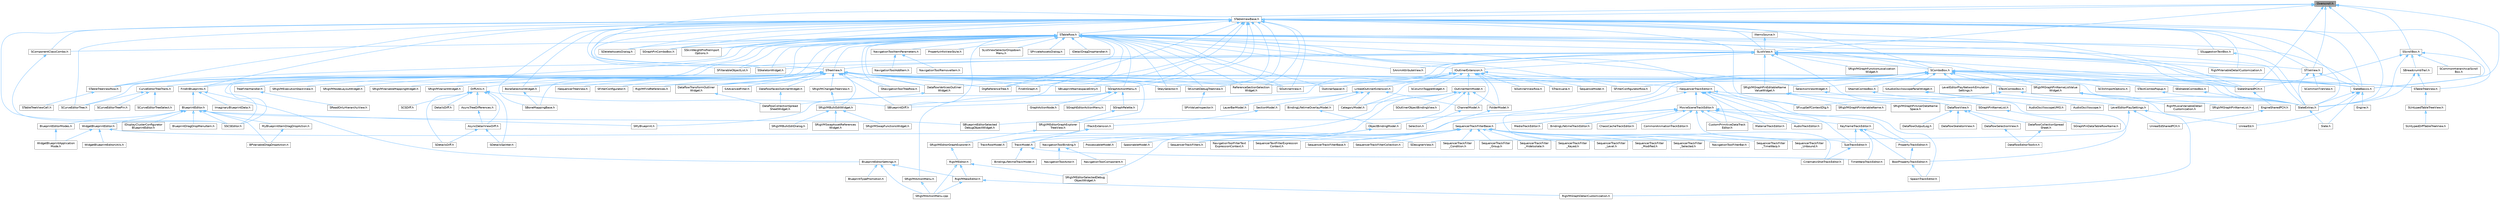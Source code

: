 digraph "Overscroll.h"
{
 // INTERACTIVE_SVG=YES
 // LATEX_PDF_SIZE
  bgcolor="transparent";
  edge [fontname=Helvetica,fontsize=10,labelfontname=Helvetica,labelfontsize=10];
  node [fontname=Helvetica,fontsize=10,shape=box,height=0.2,width=0.4];
  Node1 [id="Node000001",label="Overscroll.h",height=0.2,width=0.4,color="gray40", fillcolor="grey60", style="filled", fontcolor="black",tooltip=" "];
  Node1 -> Node2 [id="edge1_Node000001_Node000002",dir="back",color="steelblue1",style="solid",tooltip=" "];
  Node2 [id="Node000002",label="SListView.h",height=0.2,width=0.4,color="grey40", fillcolor="white", style="filled",URL="$db/db5/SListView_8h.html",tooltip=" "];
  Node2 -> Node3 [id="edge2_Node000002_Node000003",dir="back",color="steelblue1",style="solid",tooltip=" "];
  Node3 [id="Node000003",label="DataflowView.h",height=0.2,width=0.4,color="grey40", fillcolor="white", style="filled",URL="$d4/d2e/DataflowView_8h.html",tooltip=" "];
  Node3 -> Node4 [id="edge3_Node000003_Node000004",dir="back",color="steelblue1",style="solid",tooltip=" "];
  Node4 [id="Node000004",label="DataflowCollectionSpread\lSheet.h",height=0.2,width=0.4,color="grey40", fillcolor="white", style="filled",URL="$da/da7/DataflowCollectionSpreadSheet_8h.html",tooltip=" "];
  Node4 -> Node5 [id="edge4_Node000004_Node000005",dir="back",color="steelblue1",style="solid",tooltip=" "];
  Node5 [id="Node000005",label="DataflowEditorToolkit.h",height=0.2,width=0.4,color="grey40", fillcolor="white", style="filled",URL="$d8/d80/DataflowEditorToolkit_8h.html",tooltip=" "];
  Node3 -> Node6 [id="edge5_Node000003_Node000006",dir="back",color="steelblue1",style="solid",tooltip=" "];
  Node6 [id="Node000006",label="DataflowOutputLog.h",height=0.2,width=0.4,color="grey40", fillcolor="white", style="filled",URL="$df/d1e/DataflowOutputLog_8h.html",tooltip=" "];
  Node3 -> Node7 [id="edge6_Node000003_Node000007",dir="back",color="steelblue1",style="solid",tooltip=" "];
  Node7 [id="Node000007",label="DataflowSelectionView.h",height=0.2,width=0.4,color="grey40", fillcolor="white", style="filled",URL="$d6/d34/DataflowSelectionView_8h.html",tooltip=" "];
  Node7 -> Node5 [id="edge7_Node000007_Node000005",dir="back",color="steelblue1",style="solid",tooltip=" "];
  Node3 -> Node8 [id="edge8_Node000003_Node000008",dir="back",color="steelblue1",style="solid",tooltip=" "];
  Node8 [id="Node000008",label="DataflowSkeletonView.h",height=0.2,width=0.4,color="grey40", fillcolor="white", style="filled",URL="$d7/df7/DataflowSkeletonView_8h.html",tooltip=" "];
  Node2 -> Node9 [id="edge9_Node000002_Node000009",dir="back",color="steelblue1",style="solid",tooltip=" "];
  Node9 [id="Node000009",label="IOutlinerExtension.h",height=0.2,width=0.4,color="grey40", fillcolor="white", style="filled",URL="$db/d1a/IOutlinerExtension_8h.html",tooltip=" "];
  Node9 -> Node10 [id="edge10_Node000009_Node000010",dir="back",color="steelblue1",style="solid",tooltip=" "];
  Node10 [id="Node000010",label="CategoryModel.h",height=0.2,width=0.4,color="grey40", fillcolor="white", style="filled",URL="$db/dfe/CategoryModel_8h.html",tooltip=" "];
  Node9 -> Node11 [id="edge11_Node000009_Node000011",dir="back",color="steelblue1",style="solid",tooltip=" "];
  Node11 [id="Node000011",label="ChannelModel.h",height=0.2,width=0.4,color="grey40", fillcolor="white", style="filled",URL="$de/d30/ChannelModel_8h.html",tooltip=" "];
  Node11 -> Node12 [id="edge12_Node000011_Node000012",dir="back",color="steelblue1",style="solid",tooltip=" "];
  Node12 [id="Node000012",label="Selection.h",height=0.2,width=0.4,color="grey40", fillcolor="white", style="filled",URL="$dd/dc2/Editor_2Sequencer_2Public_2MVVM_2Selection_2Selection_8h.html",tooltip=" "];
  Node9 -> Node13 [id="edge13_Node000009_Node000013",dir="back",color="steelblue1",style="solid",tooltip=" "];
  Node13 [id="Node000013",label="FolderModel.h",height=0.2,width=0.4,color="grey40", fillcolor="white", style="filled",URL="$d4/d1d/FolderModel_8h.html",tooltip=" "];
  Node13 -> Node14 [id="edge14_Node000013_Node000014",dir="back",color="steelblue1",style="solid",tooltip=" "];
  Node14 [id="Node000014",label="SequencerTrackFilters.h",height=0.2,width=0.4,color="grey40", fillcolor="white", style="filled",URL="$df/d72/SequencerTrackFilters_8h.html",tooltip=" "];
  Node9 -> Node15 [id="edge15_Node000009_Node000015",dir="back",color="steelblue1",style="solid",tooltip=" "];
  Node15 [id="Node000015",label="ISequencerTrackEditor.h",height=0.2,width=0.4,color="grey40", fillcolor="white", style="filled",URL="$df/dca/ISequencerTrackEditor_8h.html",tooltip=" "];
  Node15 -> Node16 [id="edge16_Node000015_Node000016",dir="back",color="steelblue1",style="solid",tooltip=" "];
  Node16 [id="Node000016",label="AudioTrackEditor.h",height=0.2,width=0.4,color="grey40", fillcolor="white", style="filled",URL="$dd/d96/AudioTrackEditor_8h.html",tooltip=" "];
  Node15 -> Node17 [id="edge17_Node000015_Node000017",dir="back",color="steelblue1",style="solid",tooltip=" "];
  Node17 [id="Node000017",label="BoolPropertyTrackEditor.h",height=0.2,width=0.4,color="grey40", fillcolor="white", style="filled",URL="$db/d07/BoolPropertyTrackEditor_8h.html",tooltip=" "];
  Node17 -> Node18 [id="edge18_Node000017_Node000018",dir="back",color="steelblue1",style="solid",tooltip=" "];
  Node18 [id="Node000018",label="SpawnTrackEditor.h",height=0.2,width=0.4,color="grey40", fillcolor="white", style="filled",URL="$d5/dac/SpawnTrackEditor_8h.html",tooltip=" "];
  Node15 -> Node19 [id="edge19_Node000015_Node000019",dir="back",color="steelblue1",style="solid",tooltip=" "];
  Node19 [id="Node000019",label="CinematicShotTrackEditor.h",height=0.2,width=0.4,color="grey40", fillcolor="white", style="filled",URL="$d3/d0c/CinematicShotTrackEditor_8h.html",tooltip=" "];
  Node15 -> Node20 [id="edge20_Node000015_Node000020",dir="back",color="steelblue1",style="solid",tooltip=" "];
  Node20 [id="Node000020",label="CustomPrimitiveDataTrack\lEditor.h",height=0.2,width=0.4,color="grey40", fillcolor="white", style="filled",URL="$dc/d8f/CustomPrimitiveDataTrackEditor_8h.html",tooltip=" "];
  Node15 -> Node21 [id="edge21_Node000015_Node000021",dir="back",color="steelblue1",style="solid",tooltip=" "];
  Node21 [id="Node000021",label="MaterialTrackEditor.h",height=0.2,width=0.4,color="grey40", fillcolor="white", style="filled",URL="$d1/d9f/MaterialTrackEditor_8h.html",tooltip=" "];
  Node15 -> Node22 [id="edge22_Node000015_Node000022",dir="back",color="steelblue1",style="solid",tooltip=" "];
  Node22 [id="Node000022",label="MovieSceneTrackEditor.h",height=0.2,width=0.4,color="grey40", fillcolor="white", style="filled",URL="$db/d6c/MovieSceneTrackEditor_8h.html",tooltip=" "];
  Node22 -> Node16 [id="edge23_Node000022_Node000016",dir="back",color="steelblue1",style="solid",tooltip=" "];
  Node22 -> Node23 [id="edge24_Node000022_Node000023",dir="back",color="steelblue1",style="solid",tooltip=" "];
  Node23 [id="Node000023",label="BindingLifetimeTrackEditor.h",height=0.2,width=0.4,color="grey40", fillcolor="white", style="filled",URL="$db/d3c/BindingLifetimeTrackEditor_8h.html",tooltip=" "];
  Node22 -> Node24 [id="edge25_Node000022_Node000024",dir="back",color="steelblue1",style="solid",tooltip=" "];
  Node24 [id="Node000024",label="ChaosCacheTrackEditor.h",height=0.2,width=0.4,color="grey40", fillcolor="white", style="filled",URL="$db/d36/ChaosCacheTrackEditor_8h.html",tooltip=" "];
  Node22 -> Node25 [id="edge26_Node000022_Node000025",dir="back",color="steelblue1",style="solid",tooltip=" "];
  Node25 [id="Node000025",label="CommonAnimationTrackEditor.h",height=0.2,width=0.4,color="grey40", fillcolor="white", style="filled",URL="$d9/d6e/CommonAnimationTrackEditor_8h.html",tooltip=" "];
  Node22 -> Node20 [id="edge27_Node000022_Node000020",dir="back",color="steelblue1",style="solid",tooltip=" "];
  Node22 -> Node26 [id="edge28_Node000022_Node000026",dir="back",color="steelblue1",style="solid",tooltip=" "];
  Node26 [id="Node000026",label="KeyframeTrackEditor.h",height=0.2,width=0.4,color="grey40", fillcolor="white", style="filled",URL="$dd/d47/KeyframeTrackEditor_8h.html",tooltip=" "];
  Node26 -> Node17 [id="edge29_Node000026_Node000017",dir="back",color="steelblue1",style="solid",tooltip=" "];
  Node26 -> Node27 [id="edge30_Node000026_Node000027",dir="back",color="steelblue1",style="solid",tooltip=" "];
  Node27 [id="Node000027",label="PropertyTrackEditor.h",height=0.2,width=0.4,color="grey40", fillcolor="white", style="filled",URL="$da/d9a/PropertyTrackEditor_8h.html",tooltip=" "];
  Node27 -> Node17 [id="edge31_Node000027_Node000017",dir="back",color="steelblue1",style="solid",tooltip=" "];
  Node26 -> Node28 [id="edge32_Node000026_Node000028",dir="back",color="steelblue1",style="solid",tooltip=" "];
  Node28 [id="Node000028",label="SubTrackEditor.h",height=0.2,width=0.4,color="grey40", fillcolor="white", style="filled",URL="$d8/d5b/SubTrackEditor_8h.html",tooltip=" "];
  Node28 -> Node19 [id="edge33_Node000028_Node000019",dir="back",color="steelblue1",style="solid",tooltip=" "];
  Node26 -> Node29 [id="edge34_Node000026_Node000029",dir="back",color="steelblue1",style="solid",tooltip=" "];
  Node29 [id="Node000029",label="TimeWarpTrackEditor.h",height=0.2,width=0.4,color="grey40", fillcolor="white", style="filled",URL="$dc/d2e/TimeWarpTrackEditor_8h.html",tooltip=" "];
  Node22 -> Node21 [id="edge35_Node000022_Node000021",dir="back",color="steelblue1",style="solid",tooltip=" "];
  Node22 -> Node30 [id="edge36_Node000022_Node000030",dir="back",color="steelblue1",style="solid",tooltip=" "];
  Node30 [id="Node000030",label="MediaTrackEditor.h",height=0.2,width=0.4,color="grey40", fillcolor="white", style="filled",URL="$d0/d41/MediaTrackEditor_8h.html",tooltip=" "];
  Node22 -> Node27 [id="edge37_Node000022_Node000027",dir="back",color="steelblue1",style="solid",tooltip=" "];
  Node22 -> Node31 [id="edge38_Node000022_Node000031",dir="back",color="steelblue1",style="solid",tooltip=" "];
  Node31 [id="Node000031",label="SequencerTrackFilterBase.h",height=0.2,width=0.4,color="grey40", fillcolor="white", style="filled",URL="$d8/def/Filters_2SequencerTrackFilterBase_8h.html",tooltip=" "];
  Node31 -> Node32 [id="edge39_Node000031_Node000032",dir="back",color="steelblue1",style="solid",tooltip=" "];
  Node32 [id="Node000032",label="NavigationToolFilterBar.h",height=0.2,width=0.4,color="grey40", fillcolor="white", style="filled",URL="$df/d14/NavigationToolFilterBar_8h.html",tooltip=" "];
  Node31 -> Node33 [id="edge40_Node000031_Node000033",dir="back",color="steelblue1",style="solid",tooltip=" "];
  Node33 [id="Node000033",label="NavigationToolFilterText\lExpressionContext.h",height=0.2,width=0.4,color="grey40", fillcolor="white", style="filled",URL="$d8/dd2/NavigationToolFilterTextExpressionContext_8h.html",tooltip=" "];
  Node31 -> Node34 [id="edge41_Node000031_Node000034",dir="back",color="steelblue1",style="solid",tooltip=" "];
  Node34 [id="Node000034",label="SequencerTextFilterExpression\lContext.h",height=0.2,width=0.4,color="grey40", fillcolor="white", style="filled",URL="$d0/d9f/SequencerTextFilterExpressionContext_8h.html",tooltip=" "];
  Node31 -> Node35 [id="edge42_Node000031_Node000035",dir="back",color="steelblue1",style="solid",tooltip=" "];
  Node35 [id="Node000035",label="SequencerTrackFilterBase.h",height=0.2,width=0.4,color="grey40", fillcolor="white", style="filled",URL="$d8/d4d/SequencerTrackFilterBase_8h.html",tooltip=" "];
  Node31 -> Node36 [id="edge43_Node000031_Node000036",dir="back",color="steelblue1",style="solid",tooltip=" "];
  Node36 [id="Node000036",label="SequencerTrackFilterCollection.h",height=0.2,width=0.4,color="grey40", fillcolor="white", style="filled",URL="$d8/de2/SequencerTrackFilterCollection_8h.html",tooltip=" "];
  Node31 -> Node37 [id="edge44_Node000031_Node000037",dir="back",color="steelblue1",style="solid",tooltip=" "];
  Node37 [id="Node000037",label="SequencerTrackFilter\l_Condition.h",height=0.2,width=0.4,color="grey40", fillcolor="white", style="filled",URL="$df/d17/SequencerTrackFilter__Condition_8h.html",tooltip=" "];
  Node31 -> Node38 [id="edge45_Node000031_Node000038",dir="back",color="steelblue1",style="solid",tooltip=" "];
  Node38 [id="Node000038",label="SequencerTrackFilter\l_Group.h",height=0.2,width=0.4,color="grey40", fillcolor="white", style="filled",URL="$da/dea/SequencerTrackFilter__Group_8h.html",tooltip=" "];
  Node31 -> Node39 [id="edge46_Node000031_Node000039",dir="back",color="steelblue1",style="solid",tooltip=" "];
  Node39 [id="Node000039",label="SequencerTrackFilter\l_HideIsolate.h",height=0.2,width=0.4,color="grey40", fillcolor="white", style="filled",URL="$d3/d55/SequencerTrackFilter__HideIsolate_8h.html",tooltip=" "];
  Node31 -> Node40 [id="edge47_Node000031_Node000040",dir="back",color="steelblue1",style="solid",tooltip=" "];
  Node40 [id="Node000040",label="SequencerTrackFilter\l_Keyed.h",height=0.2,width=0.4,color="grey40", fillcolor="white", style="filled",URL="$d4/d2d/SequencerTrackFilter__Keyed_8h.html",tooltip=" "];
  Node31 -> Node41 [id="edge48_Node000031_Node000041",dir="back",color="steelblue1",style="solid",tooltip=" "];
  Node41 [id="Node000041",label="SequencerTrackFilter\l_Level.h",height=0.2,width=0.4,color="grey40", fillcolor="white", style="filled",URL="$d2/d6c/SequencerTrackFilter__Level_8h.html",tooltip=" "];
  Node31 -> Node42 [id="edge49_Node000031_Node000042",dir="back",color="steelblue1",style="solid",tooltip=" "];
  Node42 [id="Node000042",label="SequencerTrackFilter\l_Modified.h",height=0.2,width=0.4,color="grey40", fillcolor="white", style="filled",URL="$d0/dd9/SequencerTrackFilter__Modified_8h.html",tooltip=" "];
  Node31 -> Node43 [id="edge50_Node000031_Node000043",dir="back",color="steelblue1",style="solid",tooltip=" "];
  Node43 [id="Node000043",label="SequencerTrackFilter\l_Selected.h",height=0.2,width=0.4,color="grey40", fillcolor="white", style="filled",URL="$dc/d54/SequencerTrackFilter__Selected_8h.html",tooltip=" "];
  Node31 -> Node44 [id="edge51_Node000031_Node000044",dir="back",color="steelblue1",style="solid",tooltip=" "];
  Node44 [id="Node000044",label="SequencerTrackFilter\l_TimeWarp.h",height=0.2,width=0.4,color="grey40", fillcolor="white", style="filled",URL="$d6/dd0/SequencerTrackFilter__TimeWarp_8h.html",tooltip=" "];
  Node31 -> Node45 [id="edge52_Node000031_Node000045",dir="back",color="steelblue1",style="solid",tooltip=" "];
  Node45 [id="Node000045",label="SequencerTrackFilter\l_Unbound.h",height=0.2,width=0.4,color="grey40", fillcolor="white", style="filled",URL="$d0/dd1/SequencerTrackFilter__Unbound_8h.html",tooltip=" "];
  Node31 -> Node14 [id="edge53_Node000031_Node000014",dir="back",color="steelblue1",style="solid",tooltip=" "];
  Node22 -> Node28 [id="edge54_Node000022_Node000028",dir="back",color="steelblue1",style="solid",tooltip=" "];
  Node15 -> Node18 [id="edge55_Node000015_Node000018",dir="back",color="steelblue1",style="solid",tooltip=" "];
  Node15 -> Node28 [id="edge56_Node000015_Node000028",dir="back",color="steelblue1",style="solid",tooltip=" "];
  Node9 -> Node46 [id="edge57_Node000009_Node000046",dir="back",color="steelblue1",style="solid",tooltip=" "];
  Node46 [id="Node000046",label="LinkedOutlinerExtension.h",height=0.2,width=0.4,color="grey40", fillcolor="white", style="filled",URL="$da/d0f/LinkedOutlinerExtension_8h.html",tooltip=" "];
  Node46 -> Node47 [id="edge58_Node000046_Node000047",dir="back",color="steelblue1",style="solid",tooltip=" "];
  Node47 [id="Node000047",label="BindingLifetimeOverlayModel.h",height=0.2,width=0.4,color="grey40", fillcolor="white", style="filled",URL="$d2/d69/BindingLifetimeOverlayModel_8h.html",tooltip=" "];
  Node47 -> Node48 [id="edge59_Node000047_Node000048",dir="back",color="steelblue1",style="solid",tooltip=" "];
  Node48 [id="Node000048",label="ObjectBindingModel.h",height=0.2,width=0.4,color="grey40", fillcolor="white", style="filled",URL="$de/dbc/ObjectBindingModel_8h.html",tooltip=" "];
  Node48 -> Node49 [id="edge60_Node000048_Node000049",dir="back",color="steelblue1",style="solid",tooltip=" "];
  Node49 [id="Node000049",label="NavigationToolBinding.h",height=0.2,width=0.4,color="grey40", fillcolor="white", style="filled",URL="$d0/db5/NavigationToolBinding_8h.html",tooltip=" "];
  Node49 -> Node50 [id="edge61_Node000049_Node000050",dir="back",color="steelblue1",style="solid",tooltip=" "];
  Node50 [id="Node000050",label="NavigationToolActor.h",height=0.2,width=0.4,color="grey40", fillcolor="white", style="filled",URL="$d6/da8/NavigationToolActor_8h.html",tooltip=" "];
  Node49 -> Node51 [id="edge62_Node000049_Node000051",dir="back",color="steelblue1",style="solid",tooltip=" "];
  Node51 [id="Node000051",label="NavigationToolComponent.h",height=0.2,width=0.4,color="grey40", fillcolor="white", style="filled",URL="$d7/dfc/NavigationToolComponent_8h.html",tooltip=" "];
  Node48 -> Node52 [id="edge63_Node000048_Node000052",dir="back",color="steelblue1",style="solid",tooltip=" "];
  Node52 [id="Node000052",label="PossessableModel.h",height=0.2,width=0.4,color="grey40", fillcolor="white", style="filled",URL="$d5/d01/PossessableModel_8h.html",tooltip=" "];
  Node48 -> Node53 [id="edge64_Node000048_Node000053",dir="back",color="steelblue1",style="solid",tooltip=" "];
  Node53 [id="Node000053",label="SpawnableModel.h",height=0.2,width=0.4,color="grey40", fillcolor="white", style="filled",URL="$d0/dd5/SpawnableModel_8h.html",tooltip=" "];
  Node46 -> Node10 [id="edge65_Node000046_Node000010",dir="back",color="steelblue1",style="solid",tooltip=" "];
  Node46 -> Node11 [id="edge66_Node000046_Node000011",dir="back",color="steelblue1",style="solid",tooltip=" "];
  Node46 -> Node54 [id="edge67_Node000046_Node000054",dir="back",color="steelblue1",style="solid",tooltip=" "];
  Node54 [id="Node000054",label="LayerBarModel.h",height=0.2,width=0.4,color="grey40", fillcolor="white", style="filled",URL="$dd/daa/LayerBarModel_8h.html",tooltip=" "];
  Node46 -> Node55 [id="edge68_Node000046_Node000055",dir="back",color="steelblue1",style="solid",tooltip=" "];
  Node55 [id="Node000055",label="SectionModel.h",height=0.2,width=0.4,color="grey40", fillcolor="white", style="filled",URL="$d7/d0c/SectionModel_8h.html",tooltip=" "];
  Node55 -> Node56 [id="edge69_Node000055_Node000056",dir="back",color="steelblue1",style="solid",tooltip=" "];
  Node56 [id="Node000056",label="ITrackExtension.h",height=0.2,width=0.4,color="grey40", fillcolor="white", style="filled",URL="$d4/d09/ITrackExtension_8h.html",tooltip=" "];
  Node56 -> Node57 [id="edge70_Node000056_Node000057",dir="back",color="steelblue1",style="solid",tooltip=" "];
  Node57 [id="Node000057",label="TrackModel.h",height=0.2,width=0.4,color="grey40", fillcolor="white", style="filled",URL="$db/d94/TrackModel_8h.html",tooltip=" "];
  Node57 -> Node58 [id="edge71_Node000057_Node000058",dir="back",color="steelblue1",style="solid",tooltip=" "];
  Node58 [id="Node000058",label="BindingLifetimeTrackModel.h",height=0.2,width=0.4,color="grey40", fillcolor="white", style="filled",URL="$d5/d30/BindingLifetimeTrackModel_8h.html",tooltip=" "];
  Node57 -> Node29 [id="edge72_Node000057_Node000029",dir="back",color="steelblue1",style="solid",tooltip=" "];
  Node56 -> Node59 [id="edge73_Node000056_Node000059",dir="back",color="steelblue1",style="solid",tooltip=" "];
  Node59 [id="Node000059",label="TrackRowModel.h",height=0.2,width=0.4,color="grey40", fillcolor="white", style="filled",URL="$d8/db5/TrackRowModel_8h.html",tooltip=" "];
  Node9 -> Node60 [id="edge74_Node000009_Node000060",dir="back",color="steelblue1",style="solid",tooltip=" "];
  Node60 [id="Node000060",label="OutlinerItemModel.h",height=0.2,width=0.4,color="grey40", fillcolor="white", style="filled",URL="$da/dbf/OutlinerItemModel_8h.html",tooltip=" "];
  Node60 -> Node10 [id="edge75_Node000060_Node000010",dir="back",color="steelblue1",style="solid",tooltip=" "];
  Node60 -> Node11 [id="edge76_Node000060_Node000011",dir="back",color="steelblue1",style="solid",tooltip=" "];
  Node60 -> Node13 [id="edge77_Node000060_Node000013",dir="back",color="steelblue1",style="solid",tooltip=" "];
  Node60 -> Node48 [id="edge78_Node000060_Node000048",dir="back",color="steelblue1",style="solid",tooltip=" "];
  Node60 -> Node61 [id="edge79_Node000060_Node000061",dir="back",color="steelblue1",style="solid",tooltip=" "];
  Node61 [id="Node000061",label="SOutlinerObjectBindingView.h",height=0.2,width=0.4,color="grey40", fillcolor="white", style="filled",URL="$d1/dfa/SOutlinerObjectBindingView_8h.html",tooltip=" "];
  Node60 -> Node57 [id="edge80_Node000060_Node000057",dir="back",color="steelblue1",style="solid",tooltip=" "];
  Node60 -> Node59 [id="edge81_Node000060_Node000059",dir="back",color="steelblue1",style="solid",tooltip=" "];
  Node9 -> Node62 [id="edge82_Node000009_Node000062",dir="back",color="steelblue1",style="solid",tooltip=" "];
  Node62 [id="Node000062",label="OutlinerSpacer.h",height=0.2,width=0.4,color="grey40", fillcolor="white", style="filled",URL="$dd/d3e/OutlinerSpacer_8h.html",tooltip=" "];
  Node9 -> Node63 [id="edge83_Node000009_Node000063",dir="back",color="steelblue1",style="solid",tooltip=" "];
  Node63 [id="Node000063",label="SColumnToggleWidget.h",height=0.2,width=0.4,color="grey40", fillcolor="white", style="filled",URL="$de/d8d/SColumnToggleWidget_8h.html",tooltip=" "];
  Node9 -> Node64 [id="edge84_Node000009_Node000064",dir="back",color="steelblue1",style="solid",tooltip=" "];
  Node64 [id="Node000064",label="SOutlinerView.h",height=0.2,width=0.4,color="grey40", fillcolor="white", style="filled",URL="$d5/de1/SOutlinerView_8h.html",tooltip=" "];
  Node9 -> Node65 [id="edge85_Node000009_Node000065",dir="back",color="steelblue1",style="solid",tooltip=" "];
  Node65 [id="Node000065",label="SOutlinerViewRow.h",height=0.2,width=0.4,color="grey40", fillcolor="white", style="filled",URL="$db/de3/SOutlinerViewRow_8h.html",tooltip=" "];
  Node9 -> Node66 [id="edge86_Node000009_Node000066",dir="back",color="steelblue1",style="solid",tooltip=" "];
  Node66 [id="Node000066",label="STrackLane.h",height=0.2,width=0.4,color="grey40", fillcolor="white", style="filled",URL="$d2/d8f/STrackLane_8h.html",tooltip=" "];
  Node9 -> Node67 [id="edge87_Node000009_Node000067",dir="back",color="steelblue1",style="solid",tooltip=" "];
  Node67 [id="Node000067",label="SequenceModel.h",height=0.2,width=0.4,color="grey40", fillcolor="white", style="filled",URL="$d4/d28/SequenceModel_8h.html",tooltip=" "];
  Node2 -> Node68 [id="edge88_Node000002_Node000068",dir="back",color="steelblue1",style="solid",tooltip=" "];
  Node68 [id="Node000068",label="ReferenceSectionSelection\lWidget.h",height=0.2,width=0.4,color="grey40", fillcolor="white", style="filled",URL="$db/d75/ReferenceSectionSelectionWidget_8h.html",tooltip=" "];
  Node2 -> Node69 [id="edge89_Node000002_Node000069",dir="back",color="steelblue1",style="solid",tooltip=" "];
  Node69 [id="Node000069",label="RigVMVariableDetailCustomization.h",height=0.2,width=0.4,color="grey40", fillcolor="white", style="filled",URL="$d3/d24/RigVMVariableDetailCustomization_8h.html",tooltip=" "];
  Node2 -> Node70 [id="edge90_Node000002_Node000070",dir="back",color="steelblue1",style="solid",tooltip=" "];
  Node70 [id="Node000070",label="SAnimAttributeView.h",height=0.2,width=0.4,color="grey40", fillcolor="white", style="filled",URL="$df/d42/SAnimAttributeView_8h.html",tooltip=" "];
  Node2 -> Node71 [id="edge91_Node000002_Node000071",dir="back",color="steelblue1",style="solid",tooltip=" "];
  Node71 [id="Node000071",label="SBlueprintDiff.h",height=0.2,width=0.4,color="grey40", fillcolor="white", style="filled",URL="$de/d6d/SBlueprintDiff_8h.html",tooltip=" "];
  Node2 -> Node72 [id="edge92_Node000002_Node000072",dir="back",color="steelblue1",style="solid",tooltip=" "];
  Node72 [id="Node000072",label="SComboBox.h",height=0.2,width=0.4,color="grey40", fillcolor="white", style="filled",URL="$d2/dd5/SComboBox_8h.html",tooltip=" "];
  Node72 -> Node73 [id="edge93_Node000072_Node000073",dir="back",color="steelblue1",style="solid",tooltip=" "];
  Node73 [id="Node000073",label="DataflowTransformOutliner\lWidget.h",height=0.2,width=0.4,color="grey40", fillcolor="white", style="filled",URL="$d8/df9/DataflowTransformOutlinerWidget_8h.html",tooltip=" "];
  Node73 -> Node74 [id="edge94_Node000073_Node000074",dir="back",color="steelblue1",style="solid",tooltip=" "];
  Node74 [id="Node000074",label="DataflowCollectionSpread\lSheetWidget.h",height=0.2,width=0.4,color="grey40", fillcolor="white", style="filled",URL="$da/da3/DataflowCollectionSpreadSheetWidget_8h.html",tooltip=" "];
  Node72 -> Node75 [id="edge95_Node000072_Node000075",dir="back",color="steelblue1",style="solid",tooltip=" "];
  Node75 [id="Node000075",label="DataflowVerticesOutliner\lWidget.h",height=0.2,width=0.4,color="grey40", fillcolor="white", style="filled",URL="$dd/deb/DataflowVerticesOutlinerWidget_8h.html",tooltip=" "];
  Node75 -> Node74 [id="edge96_Node000075_Node000074",dir="back",color="steelblue1",style="solid",tooltip=" "];
  Node72 -> Node76 [id="edge97_Node000072_Node000076",dir="back",color="steelblue1",style="solid",tooltip=" "];
  Node76 [id="Node000076",label="LevelEditorPlayNetworkEmulation\lSettings.h",height=0.2,width=0.4,color="grey40", fillcolor="white", style="filled",URL="$d4/d35/LevelEditorPlayNetworkEmulationSettings_8h.html",tooltip=" "];
  Node76 -> Node77 [id="edge98_Node000076_Node000077",dir="back",color="steelblue1",style="solid",tooltip=" "];
  Node77 [id="Node000077",label="LevelEditorPlaySettings.h",height=0.2,width=0.4,color="grey40", fillcolor="white", style="filled",URL="$d4/d3b/LevelEditorPlaySettings_8h.html",tooltip=" "];
  Node77 -> Node78 [id="edge99_Node000077_Node000078",dir="back",color="steelblue1",style="solid",tooltip=" "];
  Node78 [id="Node000078",label="SDesignerView.h",height=0.2,width=0.4,color="grey40", fillcolor="white", style="filled",URL="$d2/d14/SDesignerView_8h.html",tooltip=" "];
  Node77 -> Node79 [id="edge100_Node000077_Node000079",dir="back",color="steelblue1",style="solid",tooltip=" "];
  Node79 [id="Node000079",label="UnrealEd.h",height=0.2,width=0.4,color="grey40", fillcolor="white", style="filled",URL="$d2/d5f/UnrealEd_8h.html",tooltip=" "];
  Node77 -> Node80 [id="edge101_Node000077_Node000080",dir="back",color="steelblue1",style="solid",tooltip=" "];
  Node80 [id="Node000080",label="UnrealEdSharedPCH.h",height=0.2,width=0.4,color="grey40", fillcolor="white", style="filled",URL="$d1/de6/UnrealEdSharedPCH_8h.html",tooltip=" "];
  Node72 -> Node81 [id="edge102_Node000072_Node000081",dir="back",color="steelblue1",style="solid",tooltip=" "];
  Node81 [id="Node000081",label="SAudioOscilloscopePanelWidget.h",height=0.2,width=0.4,color="grey40", fillcolor="white", style="filled",URL="$db/d7e/SAudioOscilloscopePanelWidget_8h.html",tooltip=" "];
  Node81 -> Node82 [id="edge103_Node000081_Node000082",dir="back",color="steelblue1",style="solid",tooltip=" "];
  Node82 [id="Node000082",label="AudioOscilloscope.h",height=0.2,width=0.4,color="grey40", fillcolor="white", style="filled",URL="$d5/d81/AudioOscilloscope_8h.html",tooltip=" "];
  Node81 -> Node83 [id="edge104_Node000081_Node000083",dir="back",color="steelblue1",style="solid",tooltip=" "];
  Node83 [id="Node000083",label="AudioOscilloscopeUMG.h",height=0.2,width=0.4,color="grey40", fillcolor="white", style="filled",URL="$df/de7/AudioOscilloscopeUMG_8h.html",tooltip=" "];
  Node72 -> Node84 [id="edge105_Node000072_Node000084",dir="back",color="steelblue1",style="solid",tooltip=" "];
  Node84 [id="Node000084",label="SBlueprintEditorSelected\lDebugObjectWidget.h",height=0.2,width=0.4,color="grey40", fillcolor="white", style="filled",URL="$de/d6c/SBlueprintEditorSelectedDebugObjectWidget_8h.html",tooltip=" "];
  Node72 -> Node85 [id="edge106_Node000072_Node000085",dir="back",color="steelblue1",style="solid",tooltip=" "];
  Node85 [id="Node000085",label="SCSVImportOptions.h",height=0.2,width=0.4,color="grey40", fillcolor="white", style="filled",URL="$d7/dfe/SCSVImportOptions_8h.html",tooltip=" "];
  Node72 -> Node86 [id="edge107_Node000072_Node000086",dir="back",color="steelblue1",style="solid",tooltip=" "];
  Node86 [id="Node000086",label="SEditableComboBox.h",height=0.2,width=0.4,color="grey40", fillcolor="white", style="filled",URL="$d0/d8c/SEditableComboBox_8h.html",tooltip=" "];
  Node86 -> Node87 [id="edge108_Node000086_Node000087",dir="back",color="steelblue1",style="solid",tooltip=" "];
  Node87 [id="Node000087",label="SlateExtras.h",height=0.2,width=0.4,color="grey40", fillcolor="white", style="filled",URL="$d8/dec/SlateExtras_8h.html",tooltip=" "];
  Node87 -> Node88 [id="edge109_Node000087_Node000088",dir="back",color="steelblue1",style="solid",tooltip=" "];
  Node88 [id="Node000088",label="Slate.h",height=0.2,width=0.4,color="grey40", fillcolor="white", style="filled",URL="$d2/dc0/Slate_8h.html",tooltip=" "];
  Node72 -> Node89 [id="edge110_Node000072_Node000089",dir="back",color="steelblue1",style="solid",tooltip=" "];
  Node89 [id="Node000089",label="SFilterConfiguratorRow.h",height=0.2,width=0.4,color="grey40", fillcolor="white", style="filled",URL="$d2/d18/SFilterConfiguratorRow_8h.html",tooltip=" "];
  Node72 -> Node90 [id="edge111_Node000072_Node000090",dir="back",color="steelblue1",style="solid",tooltip=" "];
  Node90 [id="Node000090",label="SNameComboBox.h",height=0.2,width=0.4,color="grey40", fillcolor="white", style="filled",URL="$d8/d4b/SNameComboBox_8h.html",tooltip=" "];
  Node90 -> Node91 [id="edge112_Node000090_Node000091",dir="back",color="steelblue1",style="solid",tooltip=" "];
  Node91 [id="Node000091",label="SGraphPinNameList.h",height=0.2,width=0.4,color="grey40", fillcolor="white", style="filled",URL="$d4/d09/SGraphPinNameList_8h.html",tooltip=" "];
  Node91 -> Node92 [id="edge113_Node000091_Node000092",dir="back",color="steelblue1",style="solid",tooltip=" "];
  Node92 [id="Node000092",label="SGraphPinDataTableRowName.h",height=0.2,width=0.4,color="grey40", fillcolor="white", style="filled",URL="$d3/d40/SGraphPinDataTableRowName_8h.html",tooltip=" "];
  Node72 -> Node93 [id="edge114_Node000072_Node000093",dir="back",color="steelblue1",style="solid",tooltip=" "];
  Node93 [id="Node000093",label="SRigVMEditorSelectedDebug\lObjectWidget.h",height=0.2,width=0.4,color="grey40", fillcolor="white", style="filled",URL="$d9/dcd/SRigVMEditorSelectedDebugObjectWidget_8h.html",tooltip=" "];
  Node72 -> Node94 [id="edge115_Node000072_Node000094",dir="back",color="steelblue1",style="solid",tooltip=" "];
  Node94 [id="Node000094",label="SRigVMGraphPinEditableName\lValueWidget.h",height=0.2,width=0.4,color="grey40", fillcolor="white", style="filled",URL="$da/d0c/SRigVMGraphPinEditableNameValueWidget_8h.html",tooltip=" "];
  Node94 -> Node95 [id="edge116_Node000094_Node000095",dir="back",color="steelblue1",style="solid",tooltip=" "];
  Node95 [id="Node000095",label="SRigVMGraphPinUserDataName\lSpace.h",height=0.2,width=0.4,color="grey40", fillcolor="white", style="filled",URL="$d7/dfd/SRigVMGraphPinUserDataNameSpace_8h.html",tooltip=" "];
  Node94 -> Node96 [id="edge117_Node000094_Node000096",dir="back",color="steelblue1",style="solid",tooltip=" "];
  Node96 [id="Node000096",label="SRigVMGraphPinVariableName.h",height=0.2,width=0.4,color="grey40", fillcolor="white", style="filled",URL="$d0/da1/SRigVMGraphPinVariableName_8h.html",tooltip=" "];
  Node72 -> Node97 [id="edge118_Node000072_Node000097",dir="back",color="steelblue1",style="solid",tooltip=" "];
  Node97 [id="Node000097",label="SRigVMGraphPinNameListValue\lWidget.h",height=0.2,width=0.4,color="grey40", fillcolor="white", style="filled",URL="$dc/dac/SRigVMGraphPinNameListValueWidget_8h.html",tooltip=" "];
  Node97 -> Node98 [id="edge119_Node000097_Node000098",dir="back",color="steelblue1",style="solid",tooltip=" "];
  Node98 [id="Node000098",label="RigVMGraphDetailCustomization.h",height=0.2,width=0.4,color="grey40", fillcolor="white", style="filled",URL="$da/d8c/RigVMGraphDetailCustomization_8h.html",tooltip=" "];
  Node97 -> Node99 [id="edge120_Node000097_Node000099",dir="back",color="steelblue1",style="solid",tooltip=" "];
  Node99 [id="Node000099",label="RigVMLocalVariableDetail\lCustomization.h",height=0.2,width=0.4,color="grey40", fillcolor="white", style="filled",URL="$de/de8/RigVMLocalVariableDetailCustomization_8h.html",tooltip=" "];
  Node97 -> Node100 [id="edge121_Node000097_Node000100",dir="back",color="steelblue1",style="solid",tooltip=" "];
  Node100 [id="Node000100",label="SRigVMGraphPinNameList.h",height=0.2,width=0.4,color="grey40", fillcolor="white", style="filled",URL="$d7/dfc/SRigVMGraphPinNameList_8h.html",tooltip=" "];
  Node72 -> Node101 [id="edge122_Node000072_Node000101",dir="back",color="steelblue1",style="solid",tooltip=" "];
  Node101 [id="Node000101",label="STableTreeView.h",height=0.2,width=0.4,color="grey40", fillcolor="white", style="filled",URL="$dd/d46/STableTreeView_8h.html",tooltip=" "];
  Node101 -> Node102 [id="edge123_Node000101_Node000102",dir="back",color="steelblue1",style="solid",tooltip=" "];
  Node102 [id="Node000102",label="SUntypedTableTreeView.h",height=0.2,width=0.4,color="grey40", fillcolor="white", style="filled",URL="$da/dc1/SUntypedTableTreeView_8h.html",tooltip=" "];
  Node102 -> Node103 [id="edge124_Node000102_Node000103",dir="back",color="steelblue1",style="solid",tooltip=" "];
  Node103 [id="Node000103",label="SUntypedDiffTableTreeView.h",height=0.2,width=0.4,color="grey40", fillcolor="white", style="filled",URL="$d2/dd2/SUntypedDiffTableTreeView_8h.html",tooltip=" "];
  Node72 -> Node104 [id="edge125_Node000072_Node000104",dir="back",color="steelblue1",style="solid",tooltip=" "];
  Node104 [id="Node000104",label="STextComboBox.h",height=0.2,width=0.4,color="grey40", fillcolor="white", style="filled",URL="$d6/d14/STextComboBox_8h.html",tooltip=" "];
  Node104 -> Node105 [id="edge126_Node000104_Node000105",dir="back",color="steelblue1",style="solid",tooltip=" "];
  Node105 [id="Node000105",label="SFixupSelfContextDlg.h",height=0.2,width=0.4,color="grey40", fillcolor="white", style="filled",URL="$d5/da4/SFixupSelfContextDlg_8h.html",tooltip=" "];
  Node104 -> Node87 [id="edge127_Node000104_Node000087",dir="back",color="steelblue1",style="solid",tooltip=" "];
  Node72 -> Node106 [id="edge128_Node000072_Node000106",dir="back",color="steelblue1",style="solid",tooltip=" "];
  Node106 [id="Node000106",label="STextComboPopup.h",height=0.2,width=0.4,color="grey40", fillcolor="white", style="filled",URL="$d1/d76/STextComboPopup_8h.html",tooltip=" "];
  Node106 -> Node87 [id="edge129_Node000106_Node000087",dir="back",color="steelblue1",style="solid",tooltip=" "];
  Node72 -> Node107 [id="edge130_Node000072_Node000107",dir="back",color="steelblue1",style="solid",tooltip=" "];
  Node107 [id="Node000107",label="SelectionViewWidget.h",height=0.2,width=0.4,color="grey40", fillcolor="white", style="filled",URL="$dc/db5/SelectionViewWidget_8h.html",tooltip=" "];
  Node107 -> Node3 [id="edge131_Node000107_Node000003",dir="back",color="steelblue1",style="solid",tooltip=" "];
  Node72 -> Node108 [id="edge132_Node000072_Node000108",dir="back",color="steelblue1",style="solid",tooltip=" "];
  Node108 [id="Node000108",label="SlateBasics.h",height=0.2,width=0.4,color="grey40", fillcolor="white", style="filled",URL="$da/d2f/SlateBasics_8h.html",tooltip=" "];
  Node108 -> Node109 [id="edge133_Node000108_Node000109",dir="back",color="steelblue1",style="solid",tooltip=" "];
  Node109 [id="Node000109",label="Engine.h",height=0.2,width=0.4,color="grey40", fillcolor="white", style="filled",URL="$d1/d34/Public_2Engine_8h.html",tooltip=" "];
  Node108 -> Node88 [id="edge134_Node000108_Node000088",dir="back",color="steelblue1",style="solid",tooltip=" "];
  Node108 -> Node87 [id="edge135_Node000108_Node000087",dir="back",color="steelblue1",style="solid",tooltip=" "];
  Node108 -> Node79 [id="edge136_Node000108_Node000079",dir="back",color="steelblue1",style="solid",tooltip=" "];
  Node72 -> Node87 [id="edge137_Node000072_Node000087",dir="back",color="steelblue1",style="solid",tooltip=" "];
  Node72 -> Node110 [id="edge138_Node000072_Node000110",dir="back",color="steelblue1",style="solid",tooltip=" "];
  Node110 [id="Node000110",label="SlateSharedPCH.h",height=0.2,width=0.4,color="grey40", fillcolor="white", style="filled",URL="$d1/dfc/SlateSharedPCH_8h.html",tooltip=" "];
  Node110 -> Node111 [id="edge139_Node000110_Node000111",dir="back",color="steelblue1",style="solid",tooltip=" "];
  Node111 [id="Node000111",label="EngineSharedPCH.h",height=0.2,width=0.4,color="grey40", fillcolor="white", style="filled",URL="$dc/dbb/EngineSharedPCH_8h.html",tooltip=" "];
  Node111 -> Node80 [id="edge140_Node000111_Node000080",dir="back",color="steelblue1",style="solid",tooltip=" "];
  Node2 -> Node112 [id="edge141_Node000002_Node000112",dir="back",color="steelblue1",style="solid",tooltip=" "];
  Node112 [id="Node000112",label="SFilterableObjectList.h",height=0.2,width=0.4,color="grey40", fillcolor="white", style="filled",URL="$dc/de4/SFilterableObjectList_8h.html",tooltip=" "];
  Node2 -> Node113 [id="edge142_Node000002_Node000113",dir="back",color="steelblue1",style="solid",tooltip=" "];
  Node113 [id="Node000113",label="SRigVMGraphFunctionLocalization\lWidget.h",height=0.2,width=0.4,color="grey40", fillcolor="white", style="filled",URL="$dd/d59/SRigVMGraphFunctionLocalizationWidget_8h.html",tooltip=" "];
  Node2 -> Node94 [id="edge143_Node000002_Node000094",dir="back",color="steelblue1",style="solid",tooltip=" "];
  Node2 -> Node97 [id="edge144_Node000002_Node000097",dir="back",color="steelblue1",style="solid",tooltip=" "];
  Node2 -> Node114 [id="edge145_Node000002_Node000114",dir="back",color="steelblue1",style="solid",tooltip=" "];
  Node114 [id="Node000114",label="SSkeletonWidget.h",height=0.2,width=0.4,color="grey40", fillcolor="white", style="filled",URL="$dd/da7/SSkeletonWidget_8h.html",tooltip=" "];
  Node2 -> Node115 [id="edge146_Node000002_Node000115",dir="back",color="steelblue1",style="solid",tooltip=" "];
  Node115 [id="Node000115",label="STileView.h",height=0.2,width=0.4,color="grey40", fillcolor="white", style="filled",URL="$da/dd5/STileView_8h.html",tooltip=" "];
  Node115 -> Node116 [id="edge147_Node000115_Node000116",dir="back",color="steelblue1",style="solid",tooltip=" "];
  Node116 [id="Node000116",label="SCommonTileView.h",height=0.2,width=0.4,color="grey40", fillcolor="white", style="filled",URL="$de/d0c/SCommonTileView_8h.html",tooltip=" "];
  Node115 -> Node108 [id="edge148_Node000115_Node000108",dir="back",color="steelblue1",style="solid",tooltip=" "];
  Node115 -> Node87 [id="edge149_Node000115_Node000087",dir="back",color="steelblue1",style="solid",tooltip=" "];
  Node2 -> Node117 [id="edge150_Node000002_Node000117",dir="back",color="steelblue1",style="solid",tooltip=" "];
  Node117 [id="Node000117",label="STreeView.h",height=0.2,width=0.4,color="grey40", fillcolor="white", style="filled",URL="$de/dea/STreeView_8h.html",tooltip=" "];
  Node117 -> Node118 [id="edge151_Node000117_Node000118",dir="back",color="steelblue1",style="solid",tooltip=" "];
  Node118 [id="Node000118",label="BoneSelectionWidget.h",height=0.2,width=0.4,color="grey40", fillcolor="white", style="filled",URL="$d4/dd3/BoneSelectionWidget_8h.html",tooltip=" "];
  Node118 -> Node119 [id="edge152_Node000118_Node000119",dir="back",color="steelblue1",style="solid",tooltip=" "];
  Node119 [id="Node000119",label="SBoneMappingBase.h",height=0.2,width=0.4,color="grey40", fillcolor="white", style="filled",URL="$d7/d49/SBoneMappingBase_8h.html",tooltip=" "];
  Node117 -> Node120 [id="edge153_Node000117_Node000120",dir="back",color="steelblue1",style="solid",tooltip=" "];
  Node120 [id="Node000120",label="CurveEditorTreeTraits.h",height=0.2,width=0.4,color="grey40", fillcolor="white", style="filled",URL="$d4/d4a/CurveEditorTreeTraits_8h.html",tooltip=" "];
  Node120 -> Node121 [id="edge154_Node000120_Node000121",dir="back",color="steelblue1",style="solid",tooltip=" "];
  Node121 [id="Node000121",label="SCurveEditorTree.h",height=0.2,width=0.4,color="grey40", fillcolor="white", style="filled",URL="$da/da4/SCurveEditorTree_8h.html",tooltip=" "];
  Node120 -> Node122 [id="edge155_Node000120_Node000122",dir="back",color="steelblue1",style="solid",tooltip=" "];
  Node122 [id="Node000122",label="SCurveEditorTreePin.h",height=0.2,width=0.4,color="grey40", fillcolor="white", style="filled",URL="$db/d44/SCurveEditorTreePin_8h.html",tooltip=" "];
  Node120 -> Node123 [id="edge156_Node000120_Node000123",dir="back",color="steelblue1",style="solid",tooltip=" "];
  Node123 [id="Node000123",label="SCurveEditorTreeSelect.h",height=0.2,width=0.4,color="grey40", fillcolor="white", style="filled",URL="$d9/d58/SCurveEditorTreeSelect_8h.html",tooltip=" "];
  Node117 -> Node124 [id="edge157_Node000117_Node000124",dir="back",color="steelblue1",style="solid",tooltip=" "];
  Node124 [id="Node000124",label="DataflowFacesOutlinerWidget.h",height=0.2,width=0.4,color="grey40", fillcolor="white", style="filled",URL="$d1/d1c/DataflowFacesOutlinerWidget_8h.html",tooltip=" "];
  Node124 -> Node74 [id="edge158_Node000124_Node000074",dir="back",color="steelblue1",style="solid",tooltip=" "];
  Node117 -> Node73 [id="edge159_Node000117_Node000073",dir="back",color="steelblue1",style="solid",tooltip=" "];
  Node117 -> Node75 [id="edge160_Node000117_Node000075",dir="back",color="steelblue1",style="solid",tooltip=" "];
  Node117 -> Node125 [id="edge161_Node000117_Node000125",dir="back",color="steelblue1",style="solid",tooltip=" "];
  Node125 [id="Node000125",label="DiffUtils.h",height=0.2,width=0.4,color="grey40", fillcolor="white", style="filled",URL="$d4/d91/DiffUtils_8h.html",tooltip=" "];
  Node125 -> Node126 [id="edge162_Node000125_Node000126",dir="back",color="steelblue1",style="solid",tooltip=" "];
  Node126 [id="Node000126",label="AsyncDetailViewDiff.h",height=0.2,width=0.4,color="grey40", fillcolor="white", style="filled",URL="$dc/d54/AsyncDetailViewDiff_8h.html",tooltip=" "];
  Node126 -> Node127 [id="edge163_Node000126_Node000127",dir="back",color="steelblue1",style="solid",tooltip=" "];
  Node127 [id="Node000127",label="SDetailsDiff.h",height=0.2,width=0.4,color="grey40", fillcolor="white", style="filled",URL="$da/d09/SDetailsDiff_8h.html",tooltip=" "];
  Node126 -> Node128 [id="edge164_Node000126_Node000128",dir="back",color="steelblue1",style="solid",tooltip=" "];
  Node128 [id="Node000128",label="SDetailsSplitter.h",height=0.2,width=0.4,color="grey40", fillcolor="white", style="filled",URL="$d5/de5/SDetailsSplitter_8h.html",tooltip=" "];
  Node125 -> Node129 [id="edge165_Node000125_Node000129",dir="back",color="steelblue1",style="solid",tooltip=" "];
  Node129 [id="Node000129",label="AsyncTreeDifferences.h",height=0.2,width=0.4,color="grey40", fillcolor="white", style="filled",URL="$dd/d63/AsyncTreeDifferences_8h.html",tooltip=" "];
  Node129 -> Node126 [id="edge166_Node000129_Node000126",dir="back",color="steelblue1",style="solid",tooltip=" "];
  Node125 -> Node130 [id="edge167_Node000125_Node000130",dir="back",color="steelblue1",style="solid",tooltip=" "];
  Node130 [id="Node000130",label="DetailsDiff.h",height=0.2,width=0.4,color="grey40", fillcolor="white", style="filled",URL="$de/dfc/DetailsDiff_8h.html",tooltip=" "];
  Node125 -> Node71 [id="edge168_Node000125_Node000071",dir="back",color="steelblue1",style="solid",tooltip=" "];
  Node125 -> Node131 [id="edge169_Node000125_Node000131",dir="back",color="steelblue1",style="solid",tooltip=" "];
  Node131 [id="Node000131",label="SCSDiff.h",height=0.2,width=0.4,color="grey40", fillcolor="white", style="filled",URL="$da/dc5/SCSDiff_8h.html",tooltip=" "];
  Node125 -> Node127 [id="edge170_Node000125_Node000127",dir="back",color="steelblue1",style="solid",tooltip=" "];
  Node125 -> Node128 [id="edge171_Node000125_Node000128",dir="back",color="steelblue1",style="solid",tooltip=" "];
  Node117 -> Node132 [id="edge172_Node000117_Node000132",dir="back",color="steelblue1",style="solid",tooltip=" "];
  Node132 [id="Node000132",label="DlgReferenceTree.h",height=0.2,width=0.4,color="grey40", fillcolor="white", style="filled",URL="$db/dd3/DlgReferenceTree_8h.html",tooltip=" "];
  Node117 -> Node133 [id="edge173_Node000117_Node000133",dir="back",color="steelblue1",style="solid",tooltip=" "];
  Node133 [id="Node000133",label="FindInBlueprints.h",height=0.2,width=0.4,color="grey40", fillcolor="white", style="filled",URL="$d0/d27/FindInBlueprints_8h.html",tooltip=" "];
  Node133 -> Node134 [id="edge174_Node000133_Node000134",dir="back",color="steelblue1",style="solid",tooltip=" "];
  Node134 [id="Node000134",label="BlueprintEditor.h",height=0.2,width=0.4,color="grey40", fillcolor="white", style="filled",URL="$df/d7d/BlueprintEditor_8h.html",tooltip=" "];
  Node134 -> Node135 [id="edge175_Node000134_Node000135",dir="back",color="steelblue1",style="solid",tooltip=" "];
  Node135 [id="Node000135",label="BPVariableDragDropAction.h",height=0.2,width=0.4,color="grey40", fillcolor="white", style="filled",URL="$dd/d23/BPVariableDragDropAction_8h.html",tooltip=" "];
  Node134 -> Node136 [id="edge176_Node000134_Node000136",dir="back",color="steelblue1",style="solid",tooltip=" "];
  Node136 [id="Node000136",label="BlueprintDragDropMenuItem.h",height=0.2,width=0.4,color="grey40", fillcolor="white", style="filled",URL="$dc/deb/BlueprintDragDropMenuItem_8h.html",tooltip=" "];
  Node134 -> Node137 [id="edge177_Node000134_Node000137",dir="back",color="steelblue1",style="solid",tooltip=" "];
  Node137 [id="Node000137",label="BlueprintEditorModes.h",height=0.2,width=0.4,color="grey40", fillcolor="white", style="filled",URL="$d9/d70/BlueprintEditorModes_8h.html",tooltip=" "];
  Node137 -> Node138 [id="edge178_Node000137_Node000138",dir="back",color="steelblue1",style="solid",tooltip=" "];
  Node138 [id="Node000138",label="WidgetBlueprintApplication\lMode.h",height=0.2,width=0.4,color="grey40", fillcolor="white", style="filled",URL="$d3/d40/WidgetBlueprintApplicationMode_8h.html",tooltip=" "];
  Node134 -> Node139 [id="edge179_Node000134_Node000139",dir="back",color="steelblue1",style="solid",tooltip=" "];
  Node139 [id="Node000139",label="IDisplayClusterConfigurator\lBlueprintEditor.h",height=0.2,width=0.4,color="grey40", fillcolor="white", style="filled",URL="$dd/d4b/IDisplayClusterConfiguratorBlueprintEditor_8h.html",tooltip=" "];
  Node134 -> Node140 [id="edge180_Node000134_Node000140",dir="back",color="steelblue1",style="solid",tooltip=" "];
  Node140 [id="Node000140",label="MyBlueprintItemDragDropAction.h",height=0.2,width=0.4,color="grey40", fillcolor="white", style="filled",URL="$da/d11/MyBlueprintItemDragDropAction_8h.html",tooltip=" "];
  Node140 -> Node135 [id="edge181_Node000140_Node000135",dir="back",color="steelblue1",style="solid",tooltip=" "];
  Node134 -> Node84 [id="edge182_Node000134_Node000084",dir="back",color="steelblue1",style="solid",tooltip=" "];
  Node134 -> Node141 [id="edge183_Node000134_Node000141",dir="back",color="steelblue1",style="solid",tooltip=" "];
  Node141 [id="Node000141",label="SMyBlueprint.h",height=0.2,width=0.4,color="grey40", fillcolor="white", style="filled",URL="$d3/d34/SMyBlueprint_8h.html",tooltip=" "];
  Node134 -> Node142 [id="edge184_Node000134_Node000142",dir="back",color="steelblue1",style="solid",tooltip=" "];
  Node142 [id="Node000142",label="SSCSEditor.h",height=0.2,width=0.4,color="grey40", fillcolor="white", style="filled",URL="$d0/d2e/SSCSEditor_8h.html",tooltip=" "];
  Node134 -> Node143 [id="edge185_Node000134_Node000143",dir="back",color="steelblue1",style="solid",tooltip=" "];
  Node143 [id="Node000143",label="WidgetBlueprintEditor.h",height=0.2,width=0.4,color="grey40", fillcolor="white", style="filled",URL="$d6/d04/WidgetBlueprintEditor_8h.html",tooltip=" "];
  Node143 -> Node78 [id="edge186_Node000143_Node000078",dir="back",color="steelblue1",style="solid",tooltip=" "];
  Node143 -> Node138 [id="edge187_Node000143_Node000138",dir="back",color="steelblue1",style="solid",tooltip=" "];
  Node143 -> Node144 [id="edge188_Node000143_Node000144",dir="back",color="steelblue1",style="solid",tooltip=" "];
  Node144 [id="Node000144",label="WidgetBlueprintEditorUtils.h",height=0.2,width=0.4,color="grey40", fillcolor="white", style="filled",URL="$d9/df7/WidgetBlueprintEditorUtils_8h.html",tooltip=" "];
  Node133 -> Node145 [id="edge189_Node000133_Node000145",dir="back",color="steelblue1",style="solid",tooltip=" "];
  Node145 [id="Node000145",label="BlueprintEditorSettings.h",height=0.2,width=0.4,color="grey40", fillcolor="white", style="filled",URL="$d4/dbc/BlueprintEditorSettings_8h.html",tooltip=" "];
  Node145 -> Node146 [id="edge190_Node000145_Node000146",dir="back",color="steelblue1",style="solid",tooltip=" "];
  Node146 [id="Node000146",label="BlueprintTypePromotion.h",height=0.2,width=0.4,color="grey40", fillcolor="white", style="filled",URL="$d2/d23/BlueprintTypePromotion_8h.html",tooltip=" "];
  Node145 -> Node147 [id="edge191_Node000145_Node000147",dir="back",color="steelblue1",style="solid",tooltip=" "];
  Node147 [id="Node000147",label="RigVMNewEditor.h",height=0.2,width=0.4,color="grey40", fillcolor="white", style="filled",URL="$df/dd1/RigVMNewEditor_8h.html",tooltip=" "];
  Node147 -> Node98 [id="edge192_Node000147_Node000098",dir="back",color="steelblue1",style="solid",tooltip=" "];
  Node147 -> Node148 [id="edge193_Node000147_Node000148",dir="back",color="steelblue1",style="solid",tooltip=" "];
  Node148 [id="Node000148",label="SRigVMActionMenu.cpp",height=0.2,width=0.4,color="grey40", fillcolor="white", style="filled",URL="$dc/d4c/SRigVMActionMenu_8cpp.html",tooltip=" "];
  Node145 -> Node148 [id="edge194_Node000145_Node000148",dir="back",color="steelblue1",style="solid",tooltip=" "];
  Node133 -> Node149 [id="edge195_Node000133_Node000149",dir="back",color="steelblue1",style="solid",tooltip=" "];
  Node149 [id="Node000149",label="ImaginaryBlueprintData.h",height=0.2,width=0.4,color="grey40", fillcolor="white", style="filled",URL="$d9/d16/ImaginaryBlueprintData_8h.html",tooltip=" "];
  Node117 -> Node150 [id="edge196_Node000117_Node000150",dir="back",color="steelblue1",style="solid",tooltip=" "];
  Node150 [id="Node000150",label="FindInGraph.h",height=0.2,width=0.4,color="grey40", fillcolor="white", style="filled",URL="$de/d36/FindInGraph_8h.html",tooltip=" "];
  Node117 -> Node151 [id="edge197_Node000117_Node000151",dir="back",color="steelblue1",style="solid",tooltip=" "];
  Node151 [id="Node000151",label="ISequencerTreeView.h",height=0.2,width=0.4,color="grey40", fillcolor="white", style="filled",URL="$df/db6/ISequencerTreeView_8h.html",tooltip=" "];
  Node117 -> Node68 [id="edge198_Node000117_Node000068",dir="back",color="steelblue1",style="solid",tooltip=" "];
  Node117 -> Node152 [id="edge199_Node000117_Node000152",dir="back",color="steelblue1",style="solid",tooltip=" "];
  Node152 [id="Node000152",label="RigVMFindReferences.h",height=0.2,width=0.4,color="grey40", fillcolor="white", style="filled",URL="$df/da2/RigVMFindReferences_8h.html",tooltip=" "];
  Node117 -> Node153 [id="edge200_Node000117_Node000153",dir="back",color="steelblue1",style="solid",tooltip=" "];
  Node153 [id="Node000153",label="SAdvancedFilter.h",height=0.2,width=0.4,color="grey40", fillcolor="white", style="filled",URL="$d1/d68/SAdvancedFilter_8h.html",tooltip=" "];
  Node117 -> Node71 [id="edge201_Node000117_Node000071",dir="back",color="steelblue1",style="solid",tooltip=" "];
  Node117 -> Node154 [id="edge202_Node000117_Node000154",dir="back",color="steelblue1",style="solid",tooltip=" "];
  Node154 [id="Node000154",label="SBlueprintNamespaceEntry.h",height=0.2,width=0.4,color="grey40", fillcolor="white", style="filled",URL="$d4/d22/SBlueprintNamespaceEntry_8h.html",tooltip=" "];
  Node117 -> Node121 [id="edge203_Node000117_Node000121",dir="back",color="steelblue1",style="solid",tooltip=" "];
  Node117 -> Node155 [id="edge204_Node000117_Node000155",dir="back",color="steelblue1",style="solid",tooltip=" "];
  Node155 [id="Node000155",label="SFilterConfigurator.h",height=0.2,width=0.4,color="grey40", fillcolor="white", style="filled",URL="$d8/d8e/SFilterConfigurator_8h.html",tooltip=" "];
  Node117 -> Node156 [id="edge205_Node000117_Node000156",dir="back",color="steelblue1",style="solid",tooltip=" "];
  Node156 [id="Node000156",label="SGraphActionMenu.h",height=0.2,width=0.4,color="grey40", fillcolor="white", style="filled",URL="$d0/d9a/SGraphActionMenu_8h.html",tooltip=" "];
  Node156 -> Node157 [id="edge206_Node000156_Node000157",dir="back",color="steelblue1",style="solid",tooltip=" "];
  Node157 [id="Node000157",label="GraphActionNode.h",height=0.2,width=0.4,color="grey40", fillcolor="white", style="filled",URL="$dc/d7a/GraphActionNode_8h.html",tooltip=" "];
  Node156 -> Node158 [id="edge207_Node000156_Node000158",dir="back",color="steelblue1",style="solid",tooltip=" "];
  Node158 [id="Node000158",label="SGraphEditorActionMenu.h",height=0.2,width=0.4,color="grey40", fillcolor="white", style="filled",URL="$dd/d8d/SGraphEditorActionMenu_8h.html",tooltip=" "];
  Node156 -> Node159 [id="edge208_Node000156_Node000159",dir="back",color="steelblue1",style="solid",tooltip=" "];
  Node159 [id="Node000159",label="SGraphPalette.h",height=0.2,width=0.4,color="grey40", fillcolor="white", style="filled",URL="$d5/dd1/SGraphPalette_8h.html",tooltip=" "];
  Node159 -> Node160 [id="edge209_Node000159_Node000160",dir="back",color="steelblue1",style="solid",tooltip=" "];
  Node160 [id="Node000160",label="SRigVMEditorGraphExplorer\lTreeView.h",height=0.2,width=0.4,color="grey40", fillcolor="white", style="filled",URL="$d8/d43/SRigVMEditorGraphExplorerTreeView_8h.html",tooltip=" "];
  Node160 -> Node161 [id="edge210_Node000160_Node000161",dir="back",color="steelblue1",style="solid",tooltip=" "];
  Node161 [id="Node000161",label="SRigVMEditorGraphExplorer.h",height=0.2,width=0.4,color="grey40", fillcolor="white", style="filled",URL="$db/d11/SRigVMEditorGraphExplorer_8h.html",tooltip=" "];
  Node161 -> Node162 [id="edge211_Node000161_Node000162",dir="back",color="steelblue1",style="solid",tooltip=" "];
  Node162 [id="Node000162",label="RigVMEditor.h",height=0.2,width=0.4,color="grey40", fillcolor="white", style="filled",URL="$d3/d13/RigVMEditor_8h.html",tooltip=" "];
  Node162 -> Node147 [id="edge212_Node000162_Node000147",dir="back",color="steelblue1",style="solid",tooltip=" "];
  Node162 -> Node148 [id="edge213_Node000162_Node000148",dir="back",color="steelblue1",style="solid",tooltip=" "];
  Node162 -> Node93 [id="edge214_Node000162_Node000093",dir="back",color="steelblue1",style="solid",tooltip=" "];
  Node156 -> Node141 [id="edge215_Node000156_Node000141",dir="back",color="steelblue1",style="solid",tooltip=" "];
  Node156 -> Node163 [id="edge216_Node000156_Node000163",dir="back",color="steelblue1",style="solid",tooltip=" "];
  Node163 [id="Node000163",label="SRigVMActionMenu.h",height=0.2,width=0.4,color="grey40", fillcolor="white", style="filled",URL="$d1/de8/SRigVMActionMenu_8h.html",tooltip=" "];
  Node163 -> Node148 [id="edge217_Node000163_Node000148",dir="back",color="steelblue1",style="solid",tooltip=" "];
  Node117 -> Node164 [id="edge218_Node000117_Node000164",dir="back",color="steelblue1",style="solid",tooltip=" "];
  Node164 [id="Node000164",label="SKeySelector.h",height=0.2,width=0.4,color="grey40", fillcolor="white", style="filled",URL="$de/d62/SKeySelector_8h.html",tooltip=" "];
  Node117 -> Node165 [id="edge219_Node000117_Node000165",dir="back",color="steelblue1",style="solid",tooltip=" "];
  Node165 [id="Node000165",label="SKismetDebugTreeView.h",height=0.2,width=0.4,color="grey40", fillcolor="white", style="filled",URL="$dc/df5/SKismetDebugTreeView_8h.html",tooltip=" "];
  Node165 -> Node166 [id="edge220_Node000165_Node000166",dir="back",color="steelblue1",style="solid",tooltip=" "];
  Node166 [id="Node000166",label="SPinValueInspector.h",height=0.2,width=0.4,color="grey40", fillcolor="white", style="filled",URL="$d6/d85/SPinValueInspector_8h.html",tooltip=" "];
  Node117 -> Node167 [id="edge221_Node000117_Node000167",dir="back",color="steelblue1",style="solid",tooltip=" "];
  Node167 [id="Node000167",label="SNavigationToolTreeRow.h",height=0.2,width=0.4,color="grey40", fillcolor="white", style="filled",URL="$de/d20/SNavigationToolTreeRow_8h.html",tooltip=" "];
  Node117 -> Node64 [id="edge222_Node000117_Node000064",dir="back",color="steelblue1",style="solid",tooltip=" "];
  Node117 -> Node168 [id="edge223_Node000117_Node000168",dir="back",color="steelblue1",style="solid",tooltip=" "];
  Node168 [id="Node000168",label="SRigVMBulkEditWidget.h",height=0.2,width=0.4,color="grey40", fillcolor="white", style="filled",URL="$d7/dab/SRigVMBulkEditWidget_8h.html",tooltip=" "];
  Node168 -> Node169 [id="edge224_Node000168_Node000169",dir="back",color="steelblue1",style="solid",tooltip=" "];
  Node169 [id="Node000169",label="SRigVMBulkEditDialog.h",height=0.2,width=0.4,color="grey40", fillcolor="white", style="filled",URL="$dd/d89/SRigVMBulkEditDialog_8h.html",tooltip=" "];
  Node168 -> Node170 [id="edge225_Node000168_Node000170",dir="back",color="steelblue1",style="solid",tooltip=" "];
  Node170 [id="Node000170",label="SRigVMSwapAssetReferences\lWidget.h",height=0.2,width=0.4,color="grey40", fillcolor="white", style="filled",URL="$db/d3f/SRigVMSwapAssetReferencesWidget_8h.html",tooltip=" "];
  Node168 -> Node171 [id="edge226_Node000168_Node000171",dir="back",color="steelblue1",style="solid",tooltip=" "];
  Node171 [id="Node000171",label="SRigVMSwapFunctionsWidget.h",height=0.2,width=0.4,color="grey40", fillcolor="white", style="filled",URL="$d0/da2/SRigVMSwapFunctionsWidget_8h.html",tooltip=" "];
  Node117 -> Node172 [id="edge227_Node000117_Node000172",dir="back",color="steelblue1",style="solid",tooltip=" "];
  Node172 [id="Node000172",label="SRigVMChangesTreeView.h",height=0.2,width=0.4,color="grey40", fillcolor="white", style="filled",URL="$dd/d83/SRigVMChangesTreeView_8h.html",tooltip=" "];
  Node172 -> Node168 [id="edge228_Node000172_Node000168",dir="back",color="steelblue1",style="solid",tooltip=" "];
  Node117 -> Node160 [id="edge229_Node000117_Node000160",dir="back",color="steelblue1",style="solid",tooltip=" "];
  Node117 -> Node173 [id="edge230_Node000117_Node000173",dir="back",color="steelblue1",style="solid",tooltip=" "];
  Node173 [id="Node000173",label="SRigVMExecutionStackView.h",height=0.2,width=0.4,color="grey40", fillcolor="white", style="filled",URL="$d9/d2b/SRigVMExecutionStackView_8h.html",tooltip=" "];
  Node117 -> Node174 [id="edge231_Node000117_Node000174",dir="back",color="steelblue1",style="solid",tooltip=" "];
  Node174 [id="Node000174",label="SRigVMNodeLayoutWidget.h",height=0.2,width=0.4,color="grey40", fillcolor="white", style="filled",URL="$dc/da9/SRigVMNodeLayoutWidget_8h.html",tooltip=" "];
  Node117 -> Node175 [id="edge232_Node000117_Node000175",dir="back",color="steelblue1",style="solid",tooltip=" "];
  Node175 [id="Node000175",label="SRigVMVariableMappingWidget.h",height=0.2,width=0.4,color="grey40", fillcolor="white", style="filled",URL="$d0/ddc/SRigVMVariableMappingWidget_8h.html",tooltip=" "];
  Node117 -> Node176 [id="edge233_Node000117_Node000176",dir="back",color="steelblue1",style="solid",tooltip=" "];
  Node176 [id="Node000176",label="SRigVMVariantWidget.h",height=0.2,width=0.4,color="grey40", fillcolor="white", style="filled",URL="$d5/d61/SRigVMVariantWidget_8h.html",tooltip=" "];
  Node117 -> Node142 [id="edge234_Node000117_Node000142",dir="back",color="steelblue1",style="solid",tooltip=" "];
  Node117 -> Node101 [id="edge235_Node000117_Node000101",dir="back",color="steelblue1",style="solid",tooltip=" "];
  Node117 -> Node177 [id="edge236_Node000117_Node000177",dir="back",color="steelblue1",style="solid",tooltip=" "];
  Node177 [id="Node000177",label="STableTreeViewRow.h",height=0.2,width=0.4,color="grey40", fillcolor="white", style="filled",URL="$d9/dcd/STableTreeViewRow_8h.html",tooltip=" "];
  Node177 -> Node178 [id="edge237_Node000177_Node000178",dir="back",color="steelblue1",style="solid",tooltip=" "];
  Node178 [id="Node000178",label="STableTreeViewCell.h",height=0.2,width=0.4,color="grey40", fillcolor="white", style="filled",URL="$d0/d9c/STableTreeViewCell_8h.html",tooltip=" "];
  Node117 -> Node108 [id="edge238_Node000117_Node000108",dir="back",color="steelblue1",style="solid",tooltip=" "];
  Node117 -> Node87 [id="edge239_Node000117_Node000087",dir="back",color="steelblue1",style="solid",tooltip=" "];
  Node117 -> Node110 [id="edge240_Node000117_Node000110",dir="back",color="steelblue1",style="solid",tooltip=" "];
  Node117 -> Node179 [id="edge241_Node000117_Node000179",dir="back",color="steelblue1",style="solid",tooltip=" "];
  Node179 [id="Node000179",label="TreeFilterHandler.h",height=0.2,width=0.4,color="grey40", fillcolor="white", style="filled",URL="$db/df8/TreeFilterHandler_8h.html",tooltip=" "];
  Node179 -> Node180 [id="edge242_Node000179_Node000180",dir="back",color="steelblue1",style="solid",tooltip=" "];
  Node180 [id="Node000180",label="SReadOnlyHierarchyView.h",height=0.2,width=0.4,color="grey40", fillcolor="white", style="filled",URL="$d8/d27/SReadOnlyHierarchyView_8h.html",tooltip=" "];
  Node2 -> Node108 [id="edge243_Node000002_Node000108",dir="back",color="steelblue1",style="solid",tooltip=" "];
  Node2 -> Node87 [id="edge244_Node000002_Node000087",dir="back",color="steelblue1",style="solid",tooltip=" "];
  Node2 -> Node110 [id="edge245_Node000002_Node000110",dir="back",color="steelblue1",style="solid",tooltip=" "];
  Node1 -> Node181 [id="edge246_Node000001_Node000181",dir="back",color="steelblue1",style="solid",tooltip=" "];
  Node181 [id="Node000181",label="SScrollBox.h",height=0.2,width=0.4,color="grey40", fillcolor="white", style="filled",URL="$d3/da2/SScrollBox_8h.html",tooltip=" "];
  Node181 -> Node182 [id="edge247_Node000181_Node000182",dir="back",color="steelblue1",style="solid",tooltip=" "];
  Node182 [id="Node000182",label="SBreadcrumbTrail.h",height=0.2,width=0.4,color="grey40", fillcolor="white", style="filled",URL="$d4/de2/SBreadcrumbTrail_8h.html",tooltip=" "];
  Node182 -> Node101 [id="edge248_Node000182_Node000101",dir="back",color="steelblue1",style="solid",tooltip=" "];
  Node182 -> Node87 [id="edge249_Node000182_Node000087",dir="back",color="steelblue1",style="solid",tooltip=" "];
  Node181 -> Node183 [id="edge250_Node000181_Node000183",dir="back",color="steelblue1",style="solid",tooltip=" "];
  Node183 [id="Node000183",label="SCommonHierarchicalScroll\lBox.h",height=0.2,width=0.4,color="grey40", fillcolor="white", style="filled",URL="$d8/dd5/SCommonHierarchicalScrollBox_8h.html",tooltip=" "];
  Node181 -> Node108 [id="edge251_Node000181_Node000108",dir="back",color="steelblue1",style="solid",tooltip=" "];
  Node181 -> Node87 [id="edge252_Node000181_Node000087",dir="back",color="steelblue1",style="solid",tooltip=" "];
  Node181 -> Node110 [id="edge253_Node000181_Node000110",dir="back",color="steelblue1",style="solid",tooltip=" "];
  Node1 -> Node184 [id="edge254_Node000001_Node000184",dir="back",color="steelblue1",style="solid",tooltip=" "];
  Node184 [id="Node000184",label="STableViewBase.h",height=0.2,width=0.4,color="grey40", fillcolor="white", style="filled",URL="$da/d88/STableViewBase_8h.html",tooltip=" "];
  Node184 -> Node118 [id="edge255_Node000184_Node000118",dir="back",color="steelblue1",style="solid",tooltip=" "];
  Node184 -> Node132 [id="edge256_Node000184_Node000132",dir="back",color="steelblue1",style="solid",tooltip=" "];
  Node184 -> Node133 [id="edge257_Node000184_Node000133",dir="back",color="steelblue1",style="solid",tooltip=" "];
  Node184 -> Node150 [id="edge258_Node000184_Node000150",dir="back",color="steelblue1",style="solid",tooltip=" "];
  Node184 -> Node185 [id="edge259_Node000184_Node000185",dir="back",color="steelblue1",style="solid",tooltip=" "];
  Node185 [id="Node000185",label="IItemsSource.h",height=0.2,width=0.4,color="grey40", fillcolor="white", style="filled",URL="$db/db3/IItemsSource_8h.html",tooltip=" "];
  Node185 -> Node2 [id="edge260_Node000185_Node000002",dir="back",color="steelblue1",style="solid",tooltip=" "];
  Node184 -> Node68 [id="edge261_Node000184_Node000068",dir="back",color="steelblue1",style="solid",tooltip=" "];
  Node184 -> Node69 [id="edge262_Node000184_Node000069",dir="back",color="steelblue1",style="solid",tooltip=" "];
  Node184 -> Node71 [id="edge263_Node000184_Node000071",dir="back",color="steelblue1",style="solid",tooltip=" "];
  Node184 -> Node154 [id="edge264_Node000184_Node000154",dir="back",color="steelblue1",style="solid",tooltip=" "];
  Node184 -> Node119 [id="edge265_Node000184_Node000119",dir="back",color="steelblue1",style="solid",tooltip=" "];
  Node184 -> Node72 [id="edge266_Node000184_Node000072",dir="back",color="steelblue1",style="solid",tooltip=" "];
  Node184 -> Node186 [id="edge267_Node000184_Node000186",dir="back",color="steelblue1",style="solid",tooltip=" "];
  Node186 [id="Node000186",label="SComponentClassCombo.h",height=0.2,width=0.4,color="grey40", fillcolor="white", style="filled",URL="$dc/df2/SComponentClassCombo_8h.html",tooltip=" "];
  Node186 -> Node142 [id="edge268_Node000186_Node000142",dir="back",color="steelblue1",style="solid",tooltip=" "];
  Node184 -> Node121 [id="edge269_Node000184_Node000121",dir="back",color="steelblue1",style="solid",tooltip=" "];
  Node184 -> Node187 [id="edge270_Node000184_Node000187",dir="back",color="steelblue1",style="solid",tooltip=" "];
  Node187 [id="Node000187",label="SDeleteAssetsDialog.h",height=0.2,width=0.4,color="grey40", fillcolor="white", style="filled",URL="$d7/d0d/SDeleteAssetsDialog_8h.html",tooltip=" "];
  Node184 -> Node112 [id="edge271_Node000184_Node000112",dir="back",color="steelblue1",style="solid",tooltip=" "];
  Node184 -> Node105 [id="edge272_Node000184_Node000105",dir="back",color="steelblue1",style="solid",tooltip=" "];
  Node184 -> Node156 [id="edge273_Node000184_Node000156",dir="back",color="steelblue1",style="solid",tooltip=" "];
  Node184 -> Node188 [id="edge274_Node000184_Node000188",dir="back",color="steelblue1",style="solid",tooltip=" "];
  Node188 [id="Node000188",label="SGraphPinComboBox.h",height=0.2,width=0.4,color="grey40", fillcolor="white", style="filled",URL="$dc/d3f/SGraphPinComboBox_8h.html",tooltip=" "];
  Node184 -> Node164 [id="edge275_Node000184_Node000164",dir="back",color="steelblue1",style="solid",tooltip=" "];
  Node184 -> Node165 [id="edge276_Node000184_Node000165",dir="back",color="steelblue1",style="solid",tooltip=" "];
  Node184 -> Node2 [id="edge277_Node000184_Node000002",dir="back",color="steelblue1",style="solid",tooltip=" "];
  Node184 -> Node64 [id="edge278_Node000184_Node000064",dir="back",color="steelblue1",style="solid",tooltip=" "];
  Node184 -> Node142 [id="edge279_Node000184_Node000142",dir="back",color="steelblue1",style="solid",tooltip=" "];
  Node184 -> Node114 [id="edge280_Node000184_Node000114",dir="back",color="steelblue1",style="solid",tooltip=" "];
  Node184 -> Node189 [id="edge281_Node000184_Node000189",dir="back",color="steelblue1",style="solid",tooltip=" "];
  Node189 [id="Node000189",label="SSkinWeightProfileImport\lOptions.h",height=0.2,width=0.4,color="grey40", fillcolor="white", style="filled",URL="$d9/d21/SSkinWeightProfileImportOptions_8h.html",tooltip=" "];
  Node184 -> Node190 [id="edge282_Node000184_Node000190",dir="back",color="steelblue1",style="solid",tooltip=" "];
  Node190 [id="Node000190",label="SSuggestionTextBox.h",height=0.2,width=0.4,color="grey40", fillcolor="white", style="filled",URL="$d1/df9/SSuggestionTextBox_8h.html",tooltip=" "];
  Node190 -> Node87 [id="edge283_Node000190_Node000087",dir="back",color="steelblue1",style="solid",tooltip=" "];
  Node184 -> Node191 [id="edge284_Node000184_Node000191",dir="back",color="steelblue1",style="solid",tooltip=" "];
  Node191 [id="Node000191",label="STableRow.h",height=0.2,width=0.4,color="grey40", fillcolor="white", style="filled",URL="$d8/d43/STableRow_8h.html",tooltip=" "];
  Node191 -> Node118 [id="edge285_Node000191_Node000118",dir="back",color="steelblue1",style="solid",tooltip=" "];
  Node191 -> Node120 [id="edge286_Node000191_Node000120",dir="back",color="steelblue1",style="solid",tooltip=" "];
  Node191 -> Node73 [id="edge287_Node000191_Node000073",dir="back",color="steelblue1",style="solid",tooltip=" "];
  Node191 -> Node75 [id="edge288_Node000191_Node000075",dir="back",color="steelblue1",style="solid",tooltip=" "];
  Node191 -> Node132 [id="edge289_Node000191_Node000132",dir="back",color="steelblue1",style="solid",tooltip=" "];
  Node191 -> Node133 [id="edge290_Node000191_Node000133",dir="back",color="steelblue1",style="solid",tooltip=" "];
  Node191 -> Node150 [id="edge291_Node000191_Node000150",dir="back",color="steelblue1",style="solid",tooltip=" "];
  Node191 -> Node192 [id="edge292_Node000191_Node000192",dir="back",color="steelblue1",style="solid",tooltip=" "];
  Node192 [id="Node000192",label="IDetailDragDropHandler.h",height=0.2,width=0.4,color="grey40", fillcolor="white", style="filled",URL="$dd/d80/IDetailDragDropHandler_8h.html",tooltip=" "];
  Node191 -> Node9 [id="edge293_Node000191_Node000009",dir="back",color="steelblue1",style="solid",tooltip=" "];
  Node191 -> Node193 [id="edge294_Node000191_Node000193",dir="back",color="steelblue1",style="solid",tooltip=" "];
  Node193 [id="Node000193",label="NavigationToolItemParameters.h",height=0.2,width=0.4,color="grey40", fillcolor="white", style="filled",URL="$dd/d8c/NavigationToolItemParameters_8h.html",tooltip=" "];
  Node193 -> Node194 [id="edge295_Node000193_Node000194",dir="back",color="steelblue1",style="solid",tooltip=" "];
  Node194 [id="Node000194",label="NavigationToolAddItem.h",height=0.2,width=0.4,color="grey40", fillcolor="white", style="filled",URL="$de/db2/NavigationToolAddItem_8h.html",tooltip=" "];
  Node193 -> Node195 [id="edge296_Node000193_Node000195",dir="back",color="steelblue1",style="solid",tooltip=" "];
  Node195 [id="Node000195",label="NavigationToolRemoveItem.h",height=0.2,width=0.4,color="grey40", fillcolor="white", style="filled",URL="$da/dd5/NavigationToolRemoveItem_8h.html",tooltip=" "];
  Node191 -> Node62 [id="edge297_Node000191_Node000062",dir="back",color="steelblue1",style="solid",tooltip=" "];
  Node191 -> Node196 [id="edge298_Node000191_Node000196",dir="back",color="steelblue1",style="solid",tooltip=" "];
  Node196 [id="Node000196",label="PropertyInfoViewStyle.h",height=0.2,width=0.4,color="grey40", fillcolor="white", style="filled",URL="$d0/da8/PropertyInfoViewStyle_8h.html",tooltip=" "];
  Node191 -> Node68 [id="edge299_Node000191_Node000068",dir="back",color="steelblue1",style="solid",tooltip=" "];
  Node191 -> Node70 [id="edge300_Node000191_Node000070",dir="back",color="steelblue1",style="solid",tooltip=" "];
  Node191 -> Node71 [id="edge301_Node000191_Node000071",dir="back",color="steelblue1",style="solid",tooltip=" "];
  Node191 -> Node119 [id="edge302_Node000191_Node000119",dir="back",color="steelblue1",style="solid",tooltip=" "];
  Node191 -> Node72 [id="edge303_Node000191_Node000072",dir="back",color="steelblue1",style="solid",tooltip=" "];
  Node191 -> Node186 [id="edge304_Node000191_Node000186",dir="back",color="steelblue1",style="solid",tooltip=" "];
  Node191 -> Node187 [id="edge305_Node000191_Node000187",dir="back",color="steelblue1",style="solid",tooltip=" "];
  Node191 -> Node89 [id="edge306_Node000191_Node000089",dir="back",color="steelblue1",style="solid",tooltip=" "];
  Node191 -> Node112 [id="edge307_Node000191_Node000112",dir="back",color="steelblue1",style="solid",tooltip=" "];
  Node191 -> Node105 [id="edge308_Node000191_Node000105",dir="back",color="steelblue1",style="solid",tooltip=" "];
  Node191 -> Node156 [id="edge309_Node000191_Node000156",dir="back",color="steelblue1",style="solid",tooltip=" "];
  Node191 -> Node188 [id="edge310_Node000191_Node000188",dir="back",color="steelblue1",style="solid",tooltip=" "];
  Node191 -> Node164 [id="edge311_Node000191_Node000164",dir="back",color="steelblue1",style="solid",tooltip=" "];
  Node191 -> Node165 [id="edge312_Node000191_Node000165",dir="back",color="steelblue1",style="solid",tooltip=" "];
  Node191 -> Node2 [id="edge313_Node000191_Node000002",dir="back",color="steelblue1",style="solid",tooltip=" "];
  Node191 -> Node197 [id="edge314_Node000191_Node000197",dir="back",color="steelblue1",style="solid",tooltip=" "];
  Node197 [id="Node000197",label="SListViewSelectorDropdown\lMenu.h",height=0.2,width=0.4,color="grey40", fillcolor="white", style="filled",URL="$d4/dc9/SListViewSelectorDropdownMenu_8h.html",tooltip=" "];
  Node191 -> Node167 [id="edge315_Node000191_Node000167",dir="back",color="steelblue1",style="solid",tooltip=" "];
  Node191 -> Node64 [id="edge316_Node000191_Node000064",dir="back",color="steelblue1",style="solid",tooltip=" "];
  Node191 -> Node198 [id="edge317_Node000191_Node000198",dir="back",color="steelblue1",style="solid",tooltip=" "];
  Node198 [id="Node000198",label="SPrivateAssetsDialog.h",height=0.2,width=0.4,color="grey40", fillcolor="white", style="filled",URL="$d2/dba/SPrivateAssetsDialog_8h.html",tooltip=" "];
  Node191 -> Node142 [id="edge318_Node000191_Node000142",dir="back",color="steelblue1",style="solid",tooltip=" "];
  Node191 -> Node114 [id="edge319_Node000191_Node000114",dir="back",color="steelblue1",style="solid",tooltip=" "];
  Node191 -> Node189 [id="edge320_Node000191_Node000189",dir="back",color="steelblue1",style="solid",tooltip=" "];
  Node191 -> Node190 [id="edge321_Node000191_Node000190",dir="back",color="steelblue1",style="solid",tooltip=" "];
  Node191 -> Node177 [id="edge322_Node000191_Node000177",dir="back",color="steelblue1",style="solid",tooltip=" "];
  Node191 -> Node117 [id="edge323_Node000191_Node000117",dir="back",color="steelblue1",style="solid",tooltip=" "];
  Node191 -> Node107 [id="edge324_Node000191_Node000107",dir="back",color="steelblue1",style="solid",tooltip=" "];
  Node191 -> Node108 [id="edge325_Node000191_Node000108",dir="back",color="steelblue1",style="solid",tooltip=" "];
  Node191 -> Node87 [id="edge326_Node000191_Node000087",dir="back",color="steelblue1",style="solid",tooltip=" "];
  Node191 -> Node110 [id="edge327_Node000191_Node000110",dir="back",color="steelblue1",style="solid",tooltip=" "];
  Node184 -> Node101 [id="edge328_Node000184_Node000101",dir="back",color="steelblue1",style="solid",tooltip=" "];
  Node184 -> Node177 [id="edge329_Node000184_Node000177",dir="back",color="steelblue1",style="solid",tooltip=" "];
  Node184 -> Node115 [id="edge330_Node000184_Node000115",dir="back",color="steelblue1",style="solid",tooltip=" "];
  Node184 -> Node117 [id="edge331_Node000184_Node000117",dir="back",color="steelblue1",style="solid",tooltip=" "];
  Node184 -> Node108 [id="edge332_Node000184_Node000108",dir="back",color="steelblue1",style="solid",tooltip=" "];
  Node184 -> Node87 [id="edge333_Node000184_Node000087",dir="back",color="steelblue1",style="solid",tooltip=" "];
  Node184 -> Node110 [id="edge334_Node000184_Node000110",dir="back",color="steelblue1",style="solid",tooltip=" "];
  Node1 -> Node115 [id="edge335_Node000001_Node000115",dir="back",color="steelblue1",style="solid",tooltip=" "];
  Node1 -> Node117 [id="edge336_Node000001_Node000117",dir="back",color="steelblue1",style="solid",tooltip=" "];
  Node1 -> Node108 [id="edge337_Node000001_Node000108",dir="back",color="steelblue1",style="solid",tooltip=" "];
  Node1 -> Node87 [id="edge338_Node000001_Node000087",dir="back",color="steelblue1",style="solid",tooltip=" "];
  Node1 -> Node110 [id="edge339_Node000001_Node000110",dir="back",color="steelblue1",style="solid",tooltip=" "];
}
